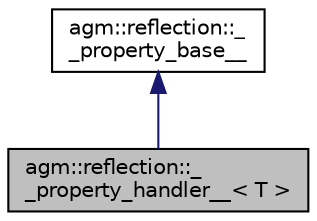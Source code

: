 digraph "agm::reflection::__property_handler__&lt; T &gt;"
{
  edge [fontname="Helvetica",fontsize="10",labelfontname="Helvetica",labelfontsize="10"];
  node [fontname="Helvetica",fontsize="10",shape=record];
  Node1 [label="agm::reflection::_\l_property_handler__\< T \>",height=0.2,width=0.4,color="black", fillcolor="grey75", style="filled", fontcolor="black"];
  Node2 -> Node1 [dir="back",color="midnightblue",fontsize="10",style="solid",fontname="Helvetica"];
  Node2 [label="agm::reflection::_\l_property_base__",height=0.2,width=0.4,color="black", fillcolor="white", style="filled",URL="$structagm_1_1reflection_1_1____property__base____.html"];
}
